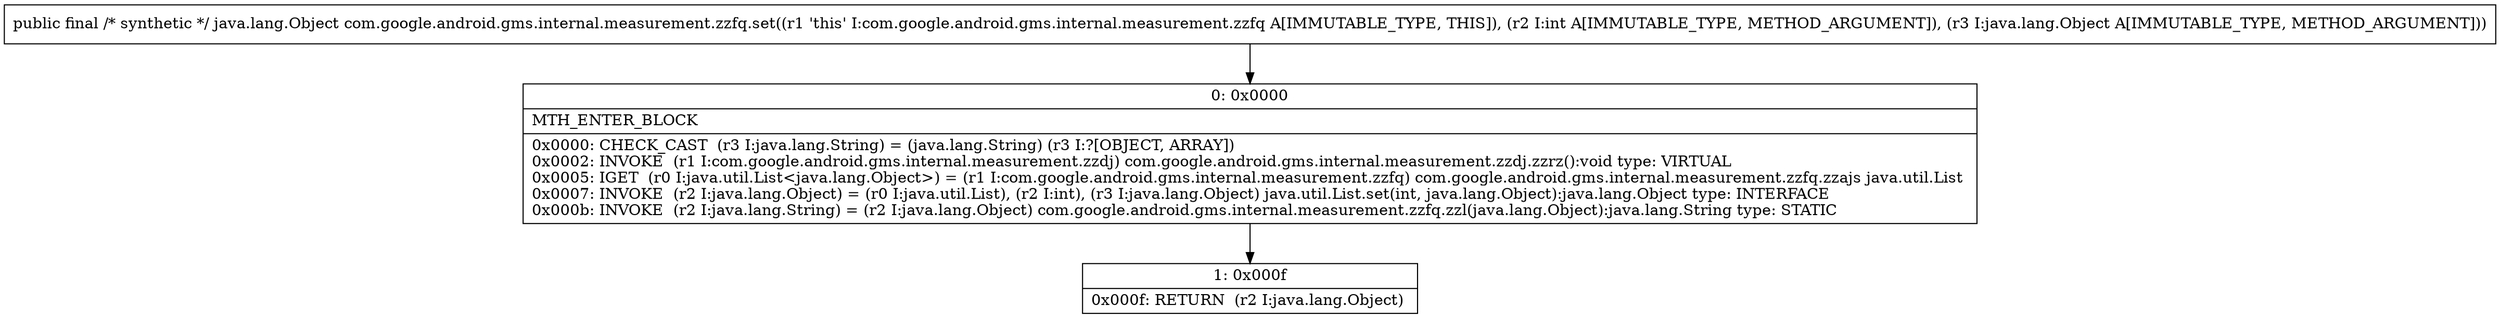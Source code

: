 digraph "CFG forcom.google.android.gms.internal.measurement.zzfq.set(ILjava\/lang\/Object;)Ljava\/lang\/Object;" {
Node_0 [shape=record,label="{0\:\ 0x0000|MTH_ENTER_BLOCK\l|0x0000: CHECK_CAST  (r3 I:java.lang.String) = (java.lang.String) (r3 I:?[OBJECT, ARRAY]) \l0x0002: INVOKE  (r1 I:com.google.android.gms.internal.measurement.zzdj) com.google.android.gms.internal.measurement.zzdj.zzrz():void type: VIRTUAL \l0x0005: IGET  (r0 I:java.util.List\<java.lang.Object\>) = (r1 I:com.google.android.gms.internal.measurement.zzfq) com.google.android.gms.internal.measurement.zzfq.zzajs java.util.List \l0x0007: INVOKE  (r2 I:java.lang.Object) = (r0 I:java.util.List), (r2 I:int), (r3 I:java.lang.Object) java.util.List.set(int, java.lang.Object):java.lang.Object type: INTERFACE \l0x000b: INVOKE  (r2 I:java.lang.String) = (r2 I:java.lang.Object) com.google.android.gms.internal.measurement.zzfq.zzl(java.lang.Object):java.lang.String type: STATIC \l}"];
Node_1 [shape=record,label="{1\:\ 0x000f|0x000f: RETURN  (r2 I:java.lang.Object) \l}"];
MethodNode[shape=record,label="{public final \/* synthetic *\/ java.lang.Object com.google.android.gms.internal.measurement.zzfq.set((r1 'this' I:com.google.android.gms.internal.measurement.zzfq A[IMMUTABLE_TYPE, THIS]), (r2 I:int A[IMMUTABLE_TYPE, METHOD_ARGUMENT]), (r3 I:java.lang.Object A[IMMUTABLE_TYPE, METHOD_ARGUMENT])) }"];
MethodNode -> Node_0;
Node_0 -> Node_1;
}

